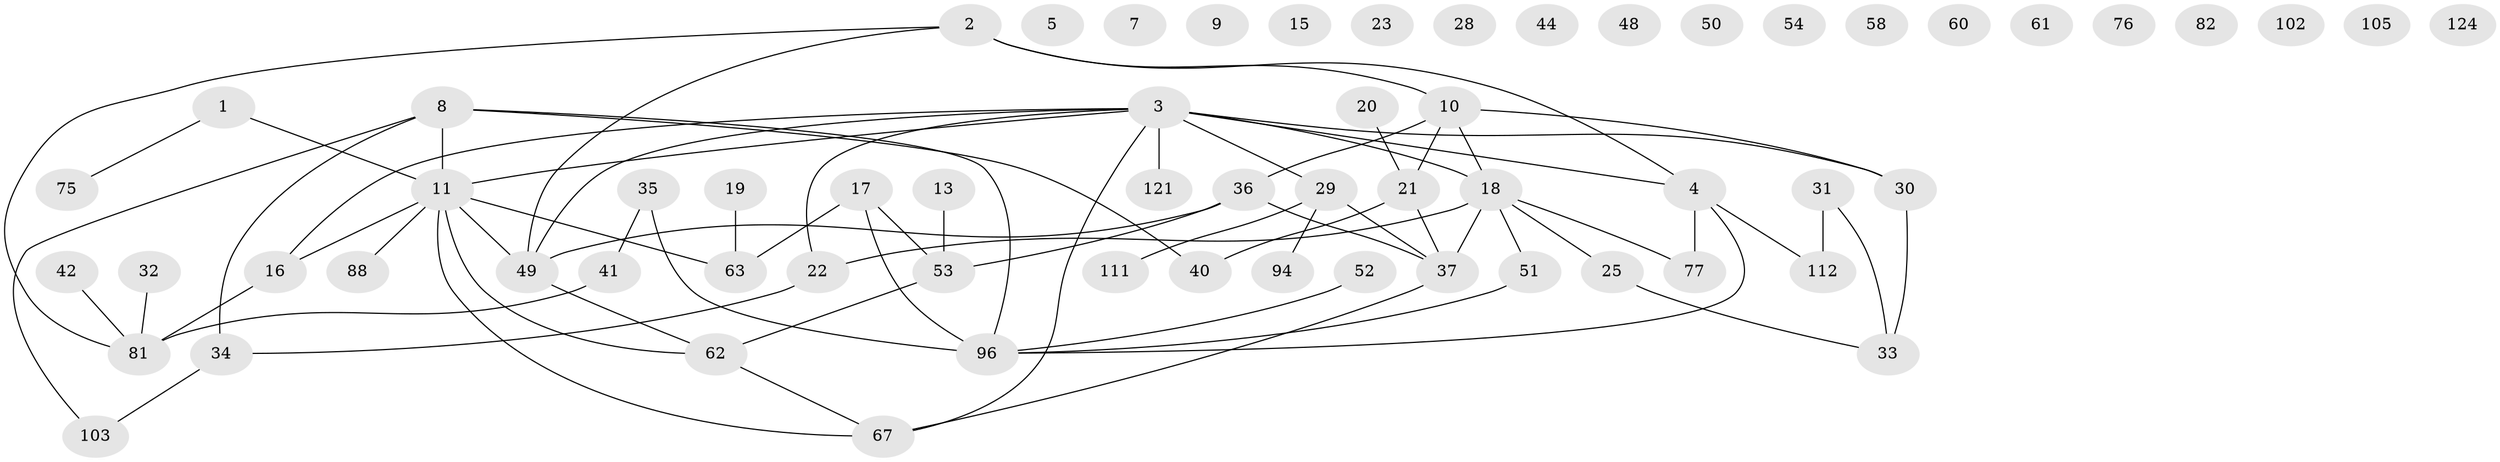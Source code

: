 // original degree distribution, {2: 0.25984251968503935, 5: 0.06299212598425197, 3: 0.1889763779527559, 0: 0.11811023622047244, 1: 0.25196850393700787, 6: 0.015748031496062992, 4: 0.10236220472440945}
// Generated by graph-tools (version 1.1) at 2025/16/03/04/25 18:16:36]
// undirected, 63 vertices, 71 edges
graph export_dot {
graph [start="1"]
  node [color=gray90,style=filled];
  1 [super="+45"];
  2 [super="+14"];
  3 [super="+43+6+27"];
  4 [super="+57+47"];
  5;
  7 [super="+12"];
  8 [super="+87+71"];
  9;
  10 [super="+56"];
  11 [super="+97+116+119+123+70+85"];
  13;
  15;
  16 [super="+106"];
  17 [super="+55"];
  18 [super="+46"];
  19 [super="+26"];
  20;
  21 [super="+95+24+66"];
  22 [super="+127+78+64"];
  23;
  25;
  28 [super="+125"];
  29 [super="+89"];
  30;
  31 [super="+39"];
  32;
  33 [super="+91"];
  34 [super="+100+68"];
  35;
  36 [super="+86"];
  37 [super="+38"];
  40 [super="+101"];
  41;
  42;
  44;
  48;
  49 [super="+90"];
  50;
  51;
  52;
  53 [super="+122"];
  54;
  58;
  60;
  61;
  62 [super="+79"];
  63 [super="+80"];
  67 [super="+74"];
  75;
  76 [super="+83"];
  77;
  81;
  82;
  88;
  94 [super="+99"];
  96 [super="+104+120"];
  102;
  103 [super="+114"];
  105;
  111 [super="+126"];
  112;
  121;
  124;
  1 -- 75;
  1 -- 11;
  2 -- 10;
  2 -- 81;
  2 -- 4;
  2 -- 49;
  3 -- 22;
  3 -- 16;
  3 -- 4;
  3 -- 121;
  3 -- 29;
  3 -- 49;
  3 -- 18 [weight=2];
  3 -- 11;
  3 -- 30;
  3 -- 67;
  4 -- 77;
  4 -- 96;
  4 -- 112;
  8 -- 11;
  8 -- 34;
  8 -- 96;
  8 -- 103;
  8 -- 40;
  10 -- 36;
  10 -- 18;
  10 -- 30;
  10 -- 21;
  11 -- 62;
  11 -- 16;
  11 -- 49;
  11 -- 88;
  11 -- 67;
  11 -- 63;
  13 -- 53;
  16 -- 81;
  17 -- 96;
  17 -- 53;
  17 -- 63;
  18 -- 77;
  18 -- 51;
  18 -- 25;
  18 -- 22;
  18 -- 37;
  19 -- 63;
  20 -- 21;
  21 -- 40;
  21 -- 37;
  22 -- 34;
  25 -- 33;
  29 -- 111;
  29 -- 94;
  29 -- 37;
  30 -- 33;
  31 -- 112;
  31 -- 33;
  32 -- 81;
  34 -- 103;
  35 -- 41;
  35 -- 96;
  36 -- 53;
  36 -- 49;
  36 -- 37;
  37 -- 67;
  41 -- 81;
  42 -- 81;
  49 -- 62;
  51 -- 96;
  52 -- 96;
  53 -- 62;
  62 -- 67;
}
